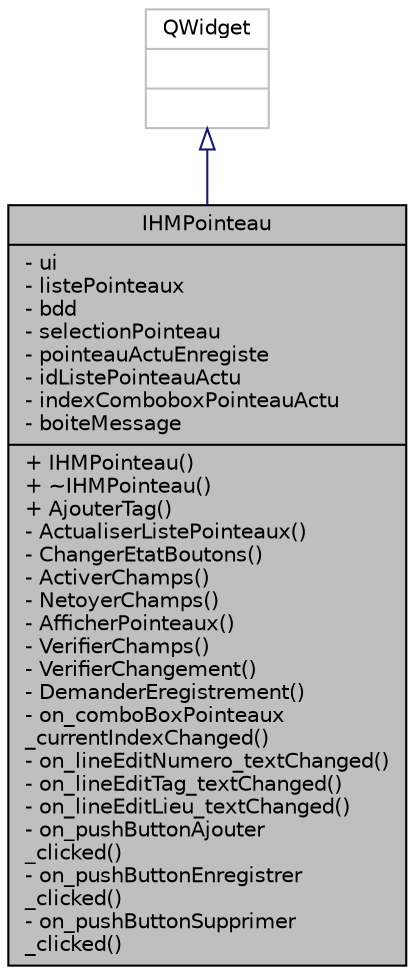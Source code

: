 digraph "IHMPointeau"
{
 // LATEX_PDF_SIZE
  edge [fontname="Helvetica",fontsize="10",labelfontname="Helvetica",labelfontsize="10"];
  node [fontname="Helvetica",fontsize="10",shape=record];
  Node1 [label="{IHMPointeau\n|- ui\l- listePointeaux\l- bdd\l- selectionPointeau\l- pointeauActuEnregiste\l- idListePointeauActu\l- indexComboboxPointeauActu\l- boiteMessage\l|+ IHMPointeau()\l+ ~IHMPointeau()\l+ AjouterTag()\l- ActualiserListePointeaux()\l- ChangerEtatBoutons()\l- ActiverChamps()\l- NetoyerChamps()\l- AfficherPointeaux()\l- VerifierChamps()\l- VerifierChangement()\l- DemanderEregistrement()\l- on_comboBoxPointeaux\l_currentIndexChanged()\l- on_lineEditNumero_textChanged()\l- on_lineEditTag_textChanged()\l- on_lineEditLieu_textChanged()\l- on_pushButtonAjouter\l_clicked()\l- on_pushButtonEnregistrer\l_clicked()\l- on_pushButtonSupprimer\l_clicked()\l}",height=0.2,width=0.4,color="black", fillcolor="grey75", style="filled", fontcolor="black",tooltip=" "];
  Node2 -> Node1 [dir="back",color="midnightblue",fontsize="10",style="solid",arrowtail="onormal"];
  Node2 [label="{QWidget\n||}",height=0.2,width=0.4,color="grey75", fillcolor="white", style="filled",tooltip=" "];
}
